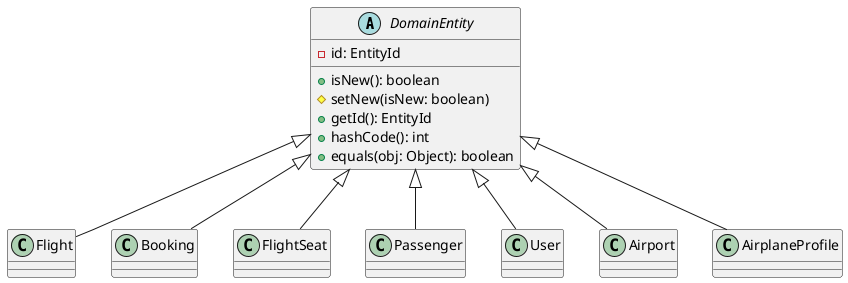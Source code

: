 @startuml layer supertype

abstract class DomainEntity {
  - id: EntityId
  + isNew(): boolean
  # setNew(isNew: boolean)
  + getId(): EntityId
  + hashCode(): int
  + equals(obj: Object): boolean
}

class Flight

class Booking 

class FlightSeat

class Passenger 

class User

class Airport

class AirplaneProfile

Flight -up-|> DomainEntity
FlightSeat -up-|> DomainEntity
Booking -up-|> DomainEntity
Passenger -up-|> DomainEntity
User -up-|> DomainEntity
Airport -up-|> DomainEntity
AirplaneProfile -up-|> DomainEntity

@enduml